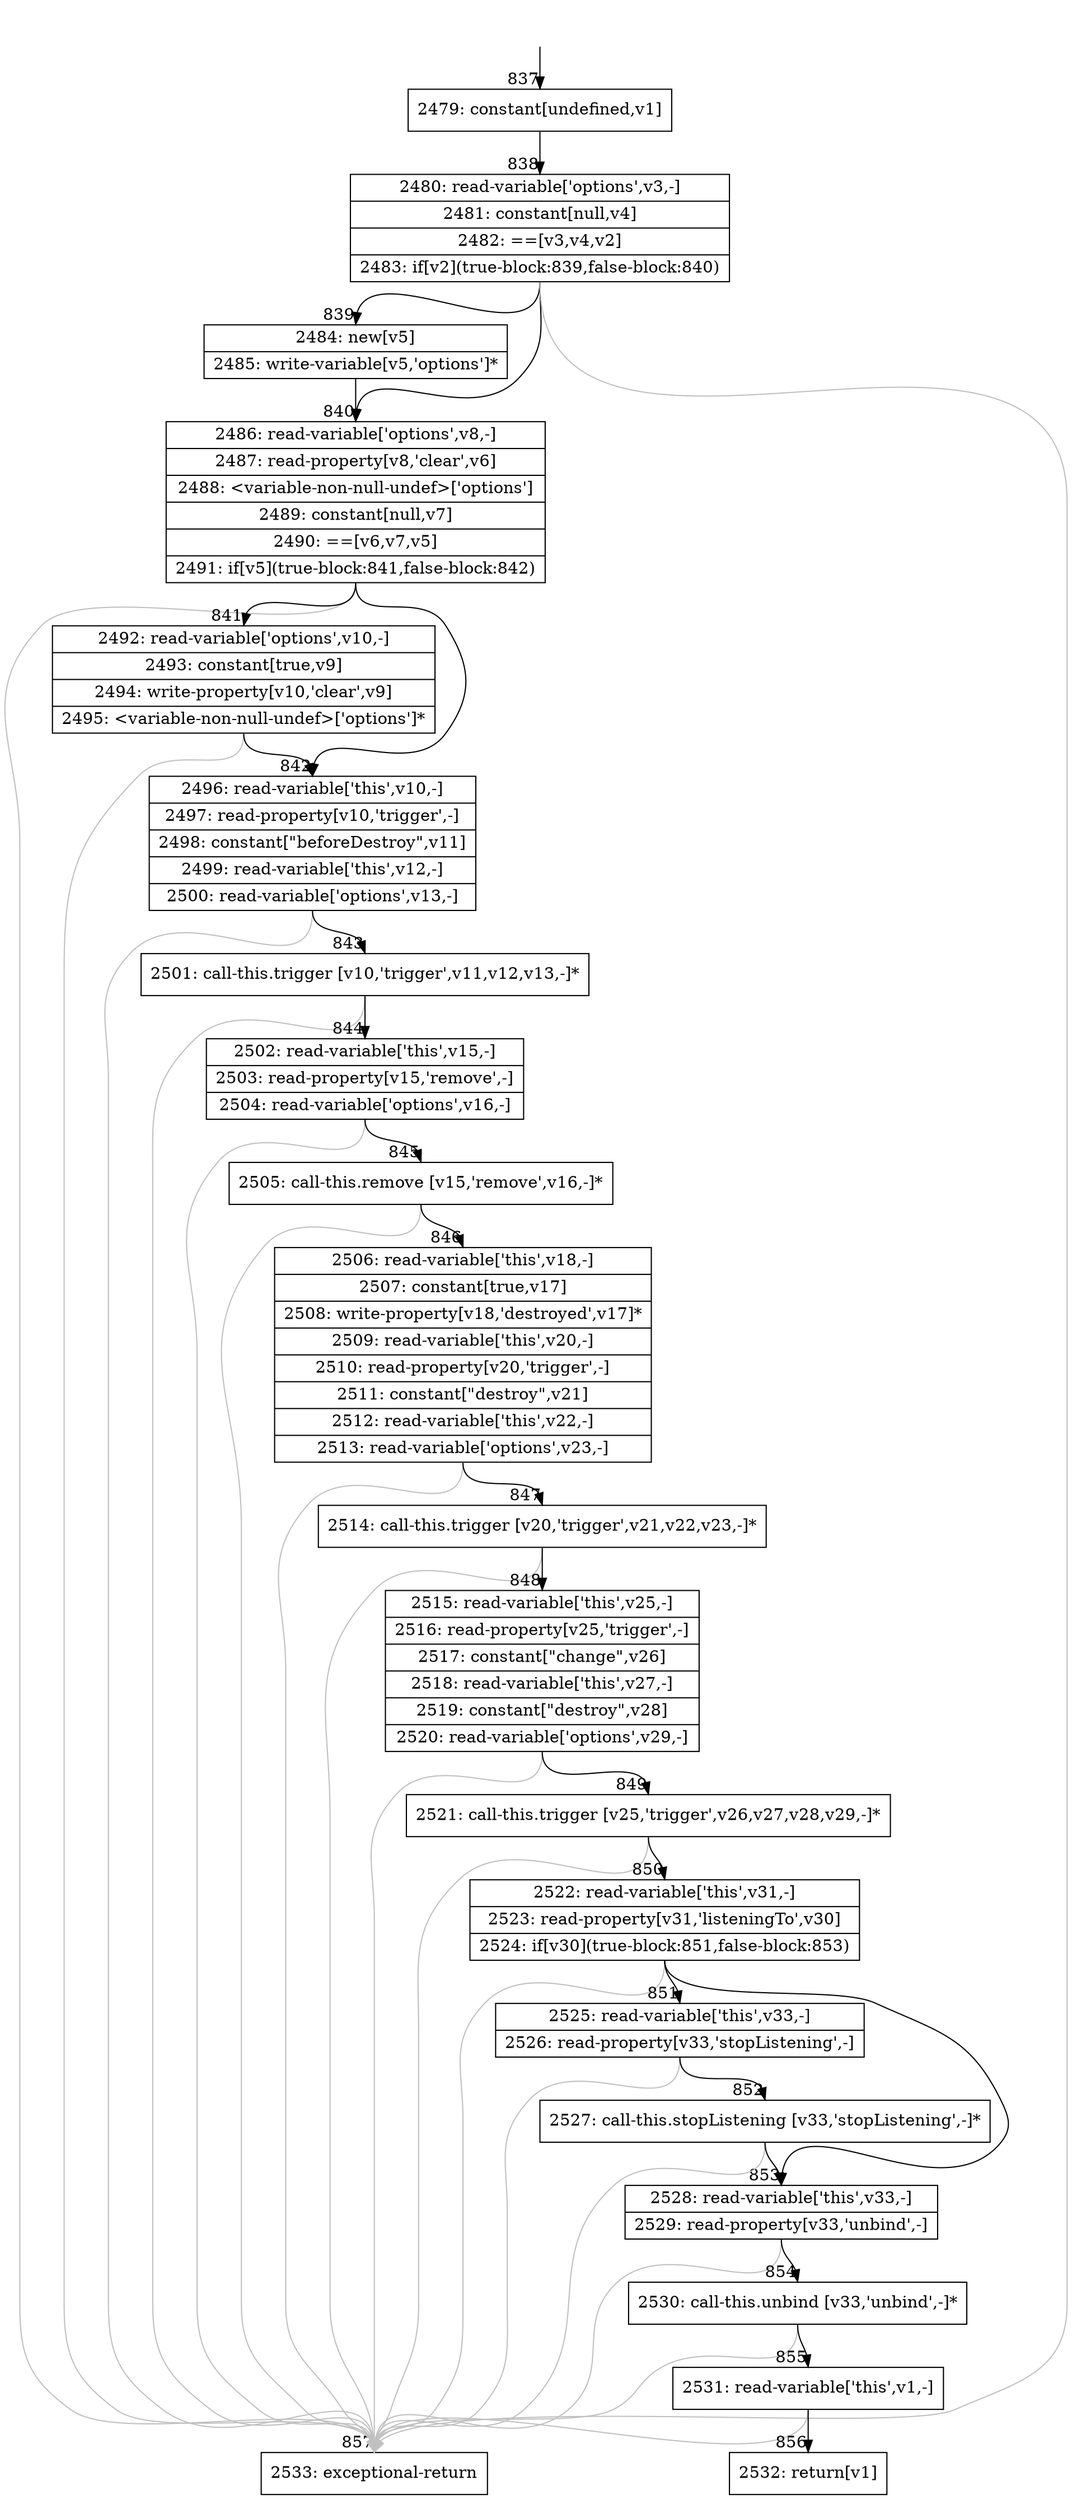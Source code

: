 digraph {
rankdir="TD"
BB_entry74[shape=none,label=""];
BB_entry74 -> BB837 [tailport=s, headport=n, headlabel="    837"]
BB837 [shape=record label="{2479: constant[undefined,v1]}" ] 
BB837 -> BB838 [tailport=s, headport=n, headlabel="      838"]
BB838 [shape=record label="{2480: read-variable['options',v3,-]|2481: constant[null,v4]|2482: ==[v3,v4,v2]|2483: if[v2](true-block:839,false-block:840)}" ] 
BB838 -> BB839 [tailport=s, headport=n, headlabel="      839"]
BB838 -> BB840 [tailport=s, headport=n, headlabel="      840"]
BB838 -> BB857 [tailport=s, headport=n, color=gray, headlabel="      857"]
BB839 [shape=record label="{2484: new[v5]|2485: write-variable[v5,'options']*}" ] 
BB839 -> BB840 [tailport=s, headport=n]
BB840 [shape=record label="{2486: read-variable['options',v8,-]|2487: read-property[v8,'clear',v6]|2488: \<variable-non-null-undef\>['options']|2489: constant[null,v7]|2490: ==[v6,v7,v5]|2491: if[v5](true-block:841,false-block:842)}" ] 
BB840 -> BB841 [tailport=s, headport=n, headlabel="      841"]
BB840 -> BB842 [tailport=s, headport=n, headlabel="      842"]
BB840 -> BB857 [tailport=s, headport=n, color=gray]
BB841 [shape=record label="{2492: read-variable['options',v10,-]|2493: constant[true,v9]|2494: write-property[v10,'clear',v9]|2495: \<variable-non-null-undef\>['options']*}" ] 
BB841 -> BB842 [tailport=s, headport=n]
BB841 -> BB857 [tailport=s, headport=n, color=gray]
BB842 [shape=record label="{2496: read-variable['this',v10,-]|2497: read-property[v10,'trigger',-]|2498: constant[\"beforeDestroy\",v11]|2499: read-variable['this',v12,-]|2500: read-variable['options',v13,-]}" ] 
BB842 -> BB843 [tailport=s, headport=n, headlabel="      843"]
BB842 -> BB857 [tailport=s, headport=n, color=gray]
BB843 [shape=record label="{2501: call-this.trigger [v10,'trigger',v11,v12,v13,-]*}" ] 
BB843 -> BB844 [tailport=s, headport=n, headlabel="      844"]
BB843 -> BB857 [tailport=s, headport=n, color=gray]
BB844 [shape=record label="{2502: read-variable['this',v15,-]|2503: read-property[v15,'remove',-]|2504: read-variable['options',v16,-]}" ] 
BB844 -> BB845 [tailport=s, headport=n, headlabel="      845"]
BB844 -> BB857 [tailport=s, headport=n, color=gray]
BB845 [shape=record label="{2505: call-this.remove [v15,'remove',v16,-]*}" ] 
BB845 -> BB846 [tailport=s, headport=n, headlabel="      846"]
BB845 -> BB857 [tailport=s, headport=n, color=gray]
BB846 [shape=record label="{2506: read-variable['this',v18,-]|2507: constant[true,v17]|2508: write-property[v18,'destroyed',v17]*|2509: read-variable['this',v20,-]|2510: read-property[v20,'trigger',-]|2511: constant[\"destroy\",v21]|2512: read-variable['this',v22,-]|2513: read-variable['options',v23,-]}" ] 
BB846 -> BB847 [tailport=s, headport=n, headlabel="      847"]
BB846 -> BB857 [tailport=s, headport=n, color=gray]
BB847 [shape=record label="{2514: call-this.trigger [v20,'trigger',v21,v22,v23,-]*}" ] 
BB847 -> BB848 [tailport=s, headport=n, headlabel="      848"]
BB847 -> BB857 [tailport=s, headport=n, color=gray]
BB848 [shape=record label="{2515: read-variable['this',v25,-]|2516: read-property[v25,'trigger',-]|2517: constant[\"change\",v26]|2518: read-variable['this',v27,-]|2519: constant[\"destroy\",v28]|2520: read-variable['options',v29,-]}" ] 
BB848 -> BB849 [tailport=s, headport=n, headlabel="      849"]
BB848 -> BB857 [tailport=s, headport=n, color=gray]
BB849 [shape=record label="{2521: call-this.trigger [v25,'trigger',v26,v27,v28,v29,-]*}" ] 
BB849 -> BB850 [tailport=s, headport=n, headlabel="      850"]
BB849 -> BB857 [tailport=s, headport=n, color=gray]
BB850 [shape=record label="{2522: read-variable['this',v31,-]|2523: read-property[v31,'listeningTo',v30]|2524: if[v30](true-block:851,false-block:853)}" ] 
BB850 -> BB851 [tailport=s, headport=n, headlabel="      851"]
BB850 -> BB853 [tailport=s, headport=n, headlabel="      853"]
BB850 -> BB857 [tailport=s, headport=n, color=gray]
BB851 [shape=record label="{2525: read-variable['this',v33,-]|2526: read-property[v33,'stopListening',-]}" ] 
BB851 -> BB852 [tailport=s, headport=n, headlabel="      852"]
BB851 -> BB857 [tailport=s, headport=n, color=gray]
BB852 [shape=record label="{2527: call-this.stopListening [v33,'stopListening',-]*}" ] 
BB852 -> BB853 [tailport=s, headport=n]
BB852 -> BB857 [tailport=s, headport=n, color=gray]
BB853 [shape=record label="{2528: read-variable['this',v33,-]|2529: read-property[v33,'unbind',-]}" ] 
BB853 -> BB854 [tailport=s, headport=n, headlabel="      854"]
BB853 -> BB857 [tailport=s, headport=n, color=gray]
BB854 [shape=record label="{2530: call-this.unbind [v33,'unbind',-]*}" ] 
BB854 -> BB855 [tailport=s, headport=n, headlabel="      855"]
BB854 -> BB857 [tailport=s, headport=n, color=gray]
BB855 [shape=record label="{2531: read-variable['this',v1,-]}" ] 
BB855 -> BB856 [tailport=s, headport=n, headlabel="      856"]
BB855 -> BB857 [tailport=s, headport=n, color=gray]
BB856 [shape=record label="{2532: return[v1]}" ] 
BB857 [shape=record label="{2533: exceptional-return}" ] 
//#$~ 734
}
